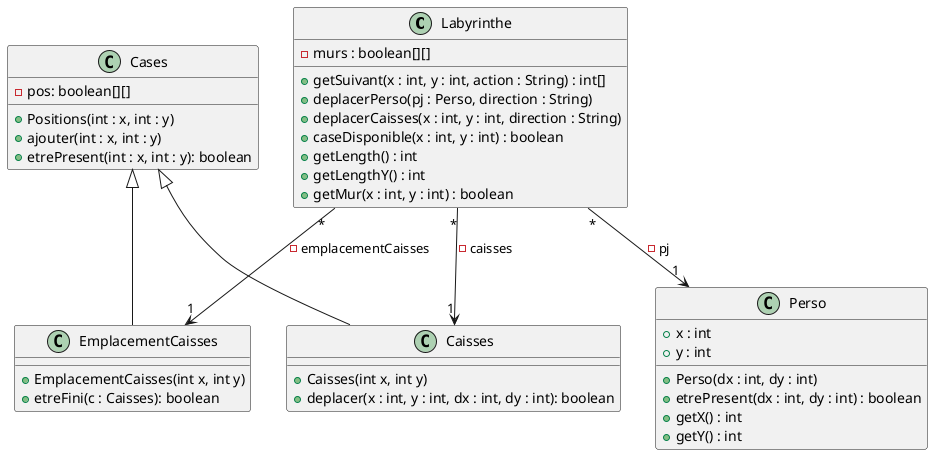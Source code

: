 @startuml

class Labyrinthe{
    - murs : boolean[][]
    + getSuivant(x : int, y : int, action : String) : int[]
    + deplacerPerso(pj : Perso, direction : String)
    + deplacerCaisses(x : int, y : int, direction : String)
    + caseDisponible(x : int, y : int) : boolean
    + getLength() : int
    + getLengthY() : int
    + getMur(x : int, y : int) : boolean
}

class Cases{
    - pos: boolean[][]
    + Positions(int : x, int : y)
    + ajouter(int : x, int : y)
    + etrePresent(int : x, int : y): boolean
}

class Caisses {
    + Caisses(int x, int y)
    + deplacer(x : int, y : int, dx : int, dy : int): boolean
}

class EmplacementCaisses {
    + EmplacementCaisses(int x, int y)
    + etreFini(c : Caisses): boolean
}

class Perso {
    + x : int
    + y : int
    + Perso(dx : int, dy : int)
    + etrePresent(dx : int, dy : int) : boolean
    + getX() : int
    + getY() : int
}
Labyrinthe "*" --> "1" Perso : - pj

Labyrinthe "*" --> "1" Caisses : - caisses

Labyrinthe "*" --> "1" EmplacementCaisses : - emplacementCaisses

Cases <|-- Caisses
Cases <|-- EmplacementCaisses
@enduml